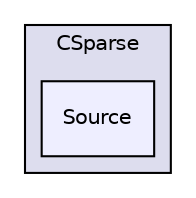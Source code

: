 digraph "libs/SuiteSparse/CSparse/Source" {
  compound=true
  node [ fontsize="10", fontname="Helvetica"];
  edge [ labelfontsize="10", labelfontname="Helvetica"];
  subgraph clusterdir_0f336e6ede37c704aa6a878bd9e9be5e {
    graph [ bgcolor="#ddddee", pencolor="black", label="CSparse" fontname="Helvetica", fontsize="10", URL="dir_0f336e6ede37c704aa6a878bd9e9be5e.html"]
  dir_054b0bf26d5a682282a64cf389987320 [shape=box, label="Source", style="filled", fillcolor="#eeeeff", pencolor="black", URL="dir_054b0bf26d5a682282a64cf389987320.html"];
  }
}
